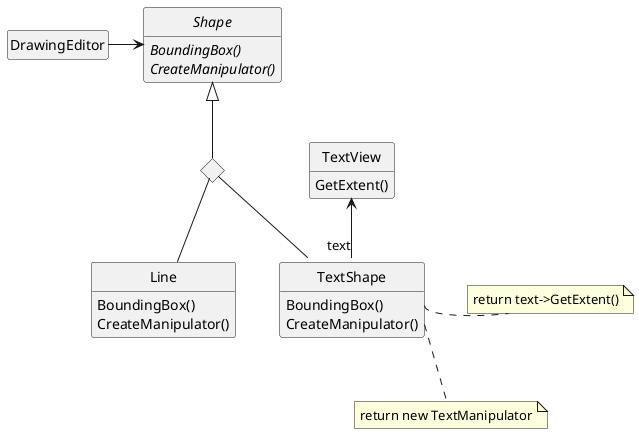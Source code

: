@startuml
hide empty members
skinparam groupInheritance 2
skinparam linetype polyline
skinparam style strictuml

diamond " " as C

class DrawingEditor {
}

abstract class Shape {
  {abstract} BoundingBox()
  {abstract} CreateManipulator()
}

class TextView {
  GetExtent()
}

class TextShape {
  BoundingBox()
  CreateManipulator()
}

class Line {
  BoundingBox()
  CreateManipulator()
}

note as N1
  return text->GetExtent()
end note

note as N2
  return new TextManipulator
end note

TextShape::BoundingBox .r. N1
TextShape::CreateManipulator .r. N2
N1 -[hidden]d- N2

DrawingEditor -r-> Shape
TextShape -u- C
Line -u- C
C -u-|> Shape
TextShape "text" -u-> TextView
Line -[hidden]r- TextShape
@enduml
